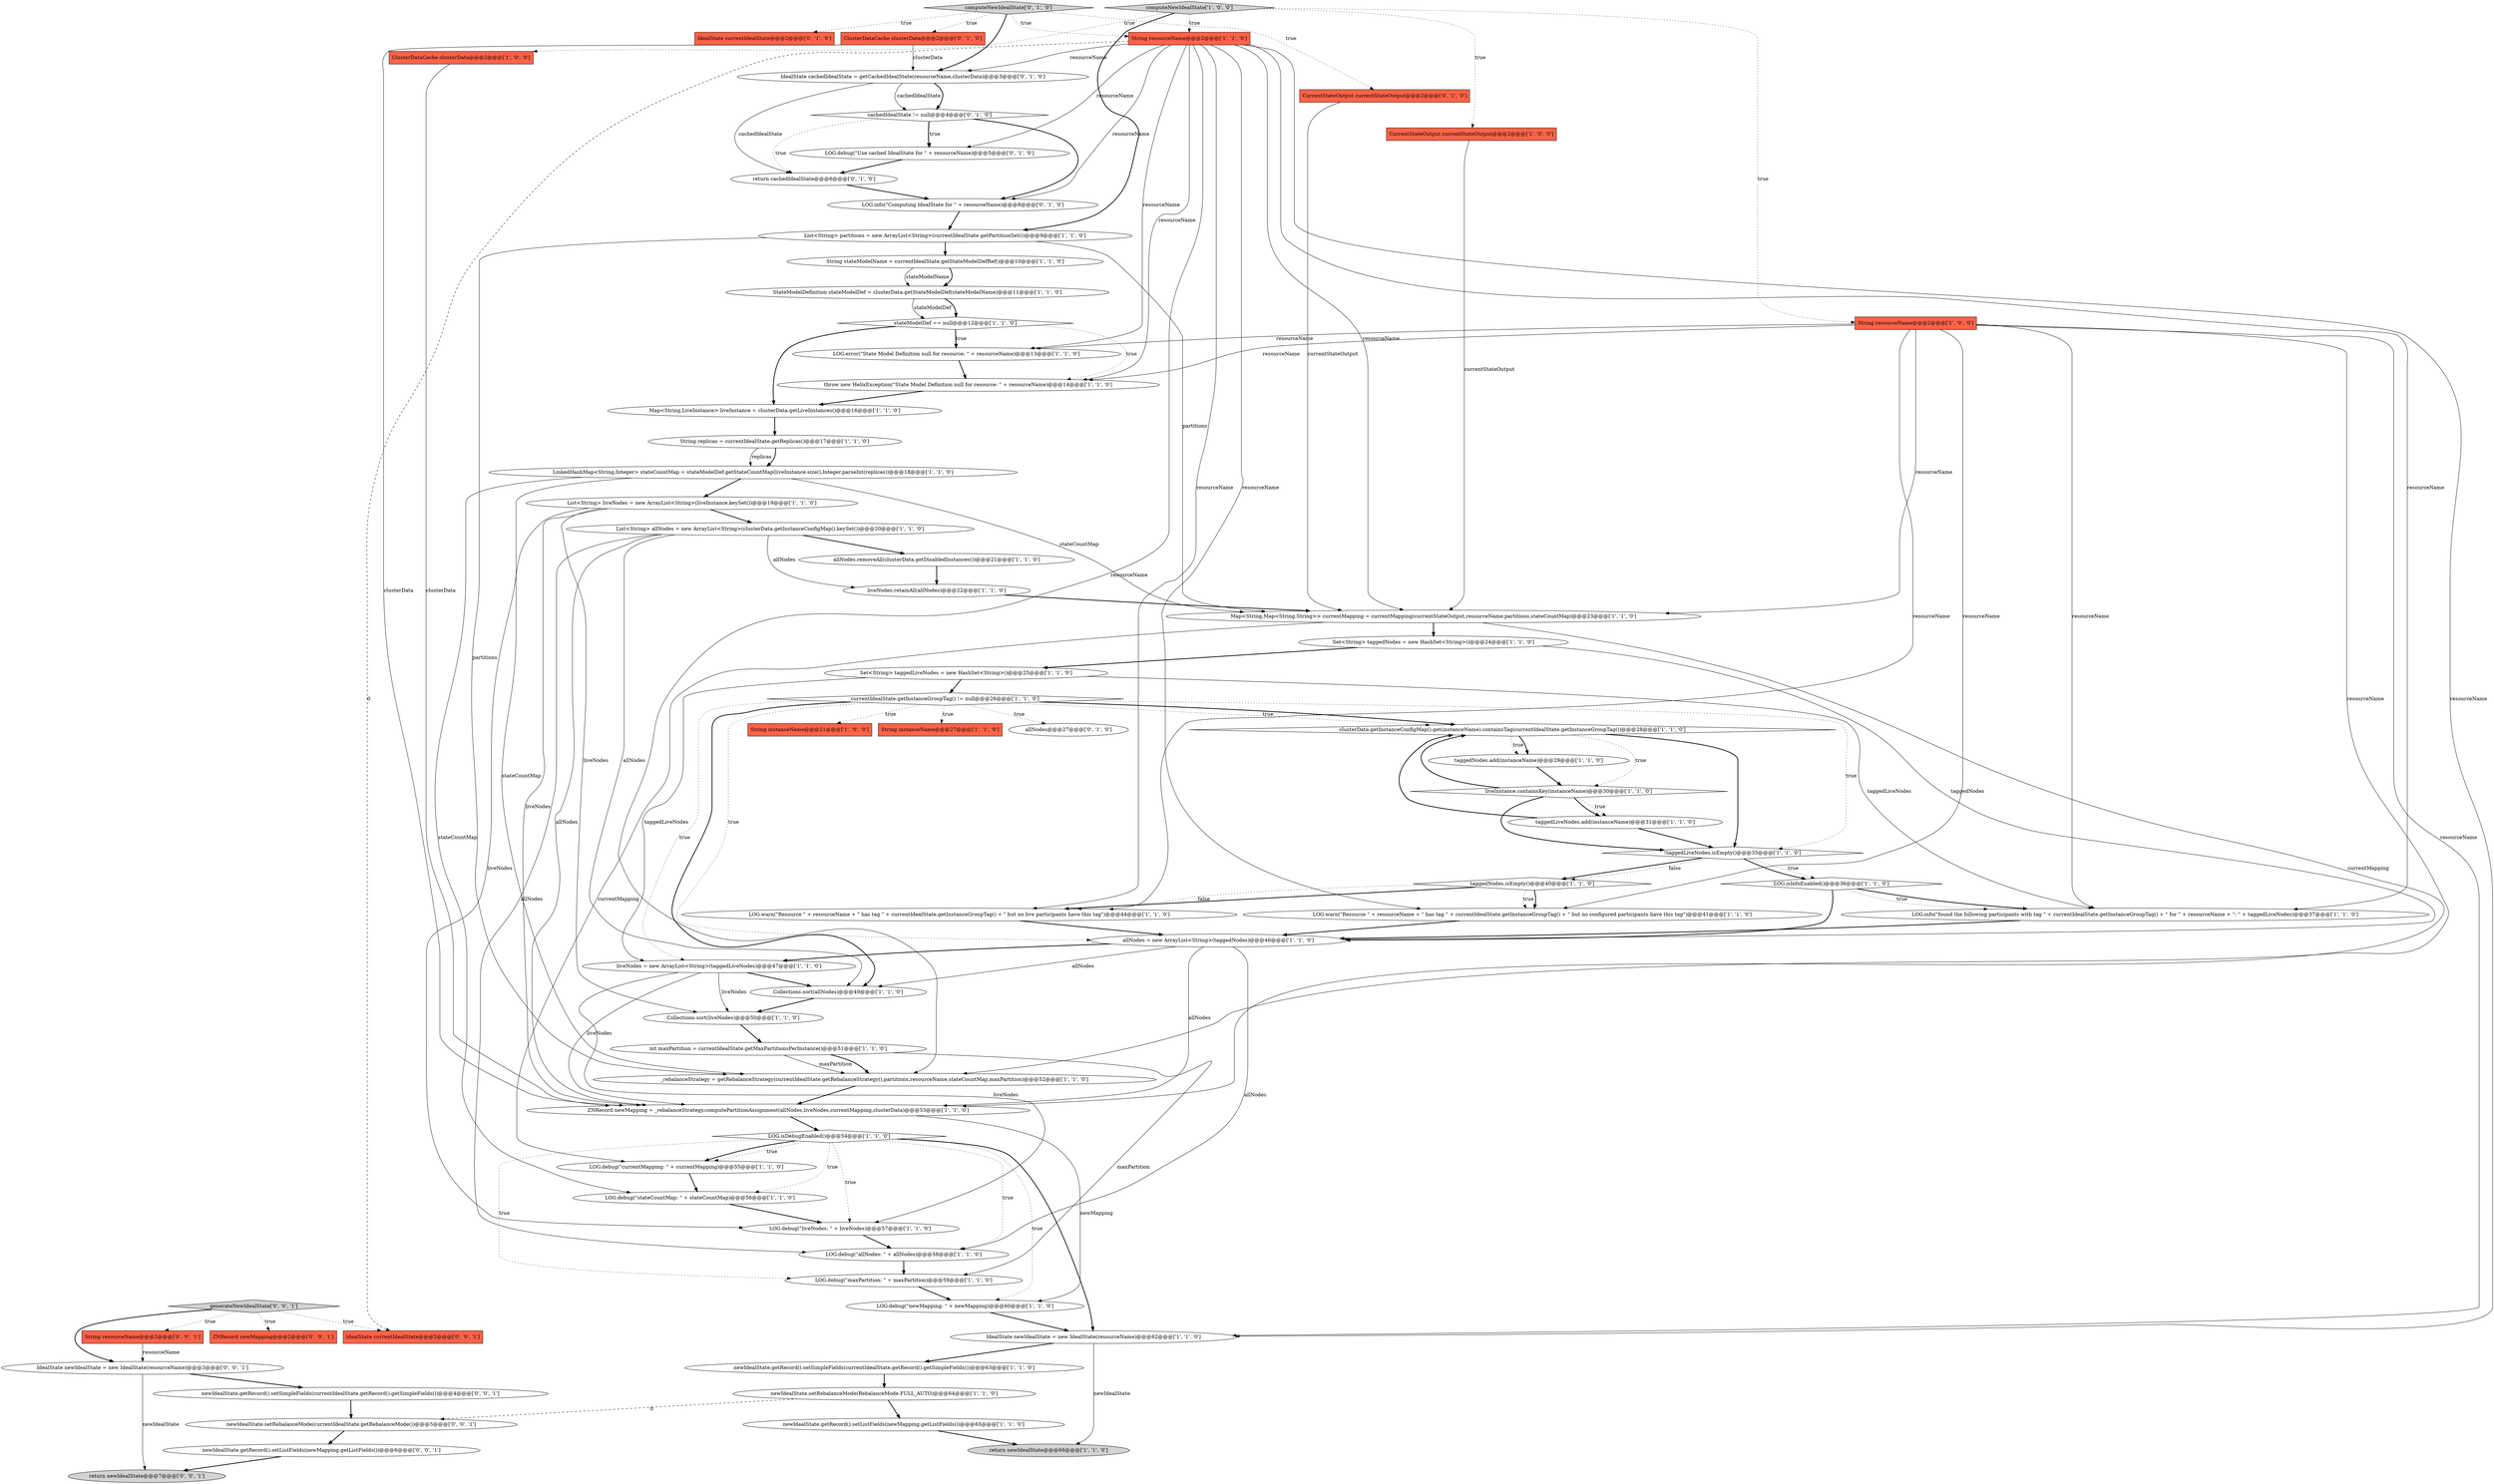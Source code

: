 digraph {
14 [style = filled, label = "ClusterDataCache clusterData@@@2@@@['1', '0', '0']", fillcolor = tomato, shape = box image = "AAA0AAABBB1BBB"];
4 [style = filled, label = "LOG.info(\"found the following participants with tag \" + currentIdealState.getInstanceGroupTag() + \" for \" + resourceName + \": \" + taggedLiveNodes)@@@37@@@['1', '1', '0']", fillcolor = white, shape = ellipse image = "AAA0AAABBB1BBB"];
24 [style = filled, label = "int maxPartition = currentIdealState.getMaxPartitionsPerInstance()@@@51@@@['1', '1', '0']", fillcolor = white, shape = ellipse image = "AAA0AAABBB1BBB"];
10 [style = filled, label = "String resourceName@@@2@@@['1', '0', '0']", fillcolor = tomato, shape = box image = "AAA0AAABBB1BBB"];
63 [style = filled, label = "newIdealState.setRebalanceMode(currentIdealState.getRebalanceMode())@@@5@@@['0', '0', '1']", fillcolor = white, shape = ellipse image = "AAA0AAABBB3BBB"];
8 [style = filled, label = "LOG.debug(\"newMapping: \" + newMapping)@@@60@@@['1', '1', '0']", fillcolor = white, shape = ellipse image = "AAA0AAABBB1BBB"];
43 [style = filled, label = "CurrentStateOutput currentStateOutput@@@2@@@['1', '0', '0']", fillcolor = tomato, shape = box image = "AAA0AAABBB1BBB"];
52 [style = filled, label = "Set<String> taggedNodes = new HashSet<String>()@@@24@@@['1', '1', '0']", fillcolor = white, shape = ellipse image = "AAA0AAABBB1BBB"];
59 [style = filled, label = "LOG.info(\"Computing IdealState for \" + resourceName)@@@8@@@['0', '1', '0']", fillcolor = white, shape = ellipse image = "AAA1AAABBB2BBB"];
12 [style = filled, label = "liveNodes = new ArrayList<String>(taggedLiveNodes)@@@47@@@['1', '1', '0']", fillcolor = white, shape = ellipse image = "AAA0AAABBB1BBB"];
15 [style = filled, label = "Map<String,Map<String,String>> currentMapping = currentMapping(currentStateOutput,resourceName,partitions,stateCountMap)@@@23@@@['1', '1', '0']", fillcolor = white, shape = ellipse image = "AAA0AAABBB1BBB"];
61 [style = filled, label = "computeNewIdealState['0', '1', '0']", fillcolor = lightgray, shape = diamond image = "AAA0AAABBB2BBB"];
50 [style = filled, label = "List<String> allNodes = new ArrayList<String>(clusterData.getInstanceConfigMap().keySet())@@@20@@@['1', '1', '0']", fillcolor = white, shape = ellipse image = "AAA0AAABBB1BBB"];
35 [style = filled, label = "return newIdealState@@@66@@@['1', '1', '0']", fillcolor = lightgray, shape = ellipse image = "AAA0AAABBB1BBB"];
16 [style = filled, label = "allNodes.removeAll(clusterData.getDisabledInstances())@@@21@@@['1', '1', '0']", fillcolor = white, shape = ellipse image = "AAA0AAABBB1BBB"];
28 [style = filled, label = "Set<String> taggedLiveNodes = new HashSet<String>()@@@25@@@['1', '1', '0']", fillcolor = white, shape = ellipse image = "AAA0AAABBB1BBB"];
36 [style = filled, label = "allNodes = new ArrayList<String>(taggedNodes)@@@46@@@['1', '1', '0']", fillcolor = white, shape = ellipse image = "AAA0AAABBB1BBB"];
18 [style = filled, label = "LOG.debug(\"liveNodes: \" + liveNodes)@@@57@@@['1', '1', '0']", fillcolor = white, shape = ellipse image = "AAA0AAABBB1BBB"];
27 [style = filled, label = "LOG.debug(\"stateCountMap: \" + stateCountMap)@@@56@@@['1', '1', '0']", fillcolor = white, shape = ellipse image = "AAA0AAABBB1BBB"];
48 [style = filled, label = "_rebalanceStrategy = getRebalanceStrategy(currentIdealState.getRebalanceStrategy(),partitions,resourceName,stateCountMap,maxPartition)@@@52@@@['1', '1', '0']", fillcolor = white, shape = ellipse image = "AAA0AAABBB1BBB"];
45 [style = filled, label = "LOG.isInfoEnabled()@@@36@@@['1', '1', '0']", fillcolor = white, shape = diamond image = "AAA0AAABBB1BBB"];
49 [style = filled, label = "Collections.sort(liveNodes)@@@50@@@['1', '1', '0']", fillcolor = white, shape = ellipse image = "AAA0AAABBB1BBB"];
51 [style = filled, label = "String replicas = currentIdealState.getReplicas()@@@17@@@['1', '1', '0']", fillcolor = white, shape = ellipse image = "AAA0AAABBB1BBB"];
7 [style = filled, label = "List<String> partitions = new ArrayList<String>(currentIdealState.getPartitionSet())@@@9@@@['1', '1', '0']", fillcolor = white, shape = ellipse image = "AAA0AAABBB1BBB"];
19 [style = filled, label = "newIdealState.getRecord().setListFields(newMapping.getListFields())@@@65@@@['1', '1', '0']", fillcolor = white, shape = ellipse image = "AAA0AAABBB1BBB"];
1 [style = filled, label = "liveInstance.containsKey(instanceName)@@@30@@@['1', '1', '0']", fillcolor = white, shape = diamond image = "AAA0AAABBB1BBB"];
0 [style = filled, label = "IdealState newIdealState = new IdealState(resourceName)@@@62@@@['1', '1', '0']", fillcolor = white, shape = ellipse image = "AAA0AAABBB1BBB"];
62 [style = filled, label = "ClusterDataCache clusterData@@@2@@@['0', '1', '0']", fillcolor = tomato, shape = box image = "AAA0AAABBB2BBB"];
46 [style = filled, label = "throw new HelixException(\"State Model Definition null for resource: \" + resourceName)@@@14@@@['1', '1', '0']", fillcolor = white, shape = ellipse image = "AAA0AAABBB1BBB"];
21 [style = filled, label = "newIdealState.getRecord().setSimpleFields(currentIdealState.getRecord().getSimpleFields())@@@63@@@['1', '1', '0']", fillcolor = white, shape = ellipse image = "AAA0AAABBB1BBB"];
11 [style = filled, label = "String instanceName@@@21@@@['1', '0', '0']", fillcolor = tomato, shape = box image = "AAA0AAABBB1BBB"];
55 [style = filled, label = "IdealState cachedIdealState = getCachedIdealState(resourceName,clusterData)@@@3@@@['0', '1', '0']", fillcolor = white, shape = ellipse image = "AAA1AAABBB2BBB"];
37 [style = filled, label = "liveNodes.retainAll(allNodes)@@@22@@@['1', '1', '0']", fillcolor = white, shape = ellipse image = "AAA0AAABBB1BBB"];
30 [style = filled, label = "taggedLiveNodes.add(instanceName)@@@31@@@['1', '1', '0']", fillcolor = white, shape = ellipse image = "AAA0AAABBB1BBB"];
6 [style = filled, label = "currentIdealState.getInstanceGroupTag() != null@@@26@@@['1', '1', '0']", fillcolor = white, shape = diamond image = "AAA0AAABBB1BBB"];
39 [style = filled, label = "Collections.sort(allNodes)@@@49@@@['1', '1', '0']", fillcolor = white, shape = ellipse image = "AAA0AAABBB1BBB"];
9 [style = filled, label = "LOG.debug(\"maxPartition: \" + maxPartition)@@@59@@@['1', '1', '0']", fillcolor = white, shape = ellipse image = "AAA0AAABBB1BBB"];
64 [style = filled, label = "String resourceName@@@2@@@['0', '0', '1']", fillcolor = tomato, shape = box image = "AAA0AAABBB3BBB"];
66 [style = filled, label = "ZNRecord newMapping@@@2@@@['0', '0', '1']", fillcolor = tomato, shape = box image = "AAA0AAABBB3BBB"];
67 [style = filled, label = "IdealState newIdealState = new IdealState(resourceName)@@@3@@@['0', '0', '1']", fillcolor = white, shape = ellipse image = "AAA0AAABBB3BBB"];
69 [style = filled, label = "newIdealState.getRecord().setListFields(newMapping.getListFields())@@@6@@@['0', '0', '1']", fillcolor = white, shape = ellipse image = "AAA0AAABBB3BBB"];
26 [style = filled, label = "ZNRecord newMapping = _rebalanceStrategy.computePartitionAssignment(allNodes,liveNodes,currentMapping,clusterData)@@@53@@@['1', '1', '0']", fillcolor = white, shape = ellipse image = "AAA0AAABBB1BBB"];
44 [style = filled, label = "String resourceName@@@2@@@['1', '1', '0']", fillcolor = tomato, shape = box image = "AAA0AAABBB1BBB"];
58 [style = filled, label = "return cachedIdealState@@@6@@@['0', '1', '0']", fillcolor = white, shape = ellipse image = "AAA1AAABBB2BBB"];
41 [style = filled, label = "List<String> liveNodes = new ArrayList<String>(liveInstance.keySet())@@@19@@@['1', '1', '0']", fillcolor = white, shape = ellipse image = "AAA0AAABBB1BBB"];
65 [style = filled, label = "return newIdealState@@@7@@@['0', '0', '1']", fillcolor = lightgray, shape = ellipse image = "AAA0AAABBB3BBB"];
38 [style = filled, label = "computeNewIdealState['1', '0', '0']", fillcolor = lightgray, shape = diamond image = "AAA0AAABBB1BBB"];
33 [style = filled, label = "LinkedHashMap<String,Integer> stateCountMap = stateModelDef.getStateCountMap(liveInstance.size(),Integer.parseInt(replicas))@@@18@@@['1', '1', '0']", fillcolor = white, shape = ellipse image = "AAA0AAABBB1BBB"];
70 [style = filled, label = "newIdealState.getRecord().setSimpleFields(currentIdealState.getRecord().getSimpleFields())@@@4@@@['0', '0', '1']", fillcolor = white, shape = ellipse image = "AAA0AAABBB3BBB"];
71 [style = filled, label = "generateNewIdealState['0', '0', '1']", fillcolor = lightgray, shape = diamond image = "AAA0AAABBB3BBB"];
47 [style = filled, label = "Map<String,LiveInstance> liveInstance = clusterData.getLiveInstances()@@@16@@@['1', '1', '0']", fillcolor = white, shape = ellipse image = "AAA0AAABBB1BBB"];
5 [style = filled, label = "LOG.isDebugEnabled()@@@54@@@['1', '1', '0']", fillcolor = white, shape = diamond image = "AAA0AAABBB1BBB"];
13 [style = filled, label = "String instanceName@@@27@@@['1', '1', '0']", fillcolor = tomato, shape = box image = "AAA0AAABBB1BBB"];
57 [style = filled, label = "allNodes@@@27@@@['0', '1', '0']", fillcolor = white, shape = ellipse image = "AAA0AAABBB2BBB"];
32 [style = filled, label = "LOG.warn(\"Resource \" + resourceName + \" has tag \" + currentIdealState.getInstanceGroupTag() + \" but no configured participants have this tag\")@@@41@@@['1', '1', '0']", fillcolor = white, shape = ellipse image = "AAA0AAABBB1BBB"];
40 [style = filled, label = "clusterData.getInstanceConfigMap().get(instanceName).containsTag(currentIdealState.getInstanceGroupTag())@@@28@@@['1', '1', '0']", fillcolor = white, shape = diamond image = "AAA0AAABBB1BBB"];
25 [style = filled, label = "newIdealState.setRebalanceMode(RebalanceMode.FULL_AUTO)@@@64@@@['1', '1', '0']", fillcolor = white, shape = ellipse image = "AAA0AAABBB1BBB"];
31 [style = filled, label = "LOG.error(\"State Model Definition null for resource: \" + resourceName)@@@13@@@['1', '1', '0']", fillcolor = white, shape = ellipse image = "AAA0AAABBB1BBB"];
17 [style = filled, label = "taggedNodes.isEmpty()@@@40@@@['1', '1', '0']", fillcolor = white, shape = diamond image = "AAA0AAABBB1BBB"];
68 [style = filled, label = "IdealState currentIdealState@@@2@@@['0', '0', '1']", fillcolor = tomato, shape = box image = "AAA0AAABBB3BBB"];
42 [style = filled, label = "taggedNodes.add(instanceName)@@@29@@@['1', '1', '0']", fillcolor = white, shape = ellipse image = "AAA0AAABBB1BBB"];
54 [style = filled, label = "cachedIdealState != null@@@4@@@['0', '1', '0']", fillcolor = white, shape = diamond image = "AAA1AAABBB2BBB"];
34 [style = filled, label = "stateModelDef == null@@@12@@@['1', '1', '0']", fillcolor = white, shape = diamond image = "AAA0AAABBB1BBB"];
53 [style = filled, label = "CurrentStateOutput currentStateOutput@@@2@@@['0', '1', '0']", fillcolor = tomato, shape = box image = "AAA0AAABBB2BBB"];
56 [style = filled, label = "LOG.debug(\"Use cached IdealState for \" + resourceName)@@@5@@@['0', '1', '0']", fillcolor = white, shape = ellipse image = "AAA1AAABBB2BBB"];
2 [style = filled, label = "StateModelDefinition stateModelDef = clusterData.getStateModelDef(stateModelName)@@@11@@@['1', '1', '0']", fillcolor = white, shape = ellipse image = "AAA0AAABBB1BBB"];
3 [style = filled, label = "LOG.debug(\"currentMapping: \" + currentMapping)@@@55@@@['1', '1', '0']", fillcolor = white, shape = ellipse image = "AAA0AAABBB1BBB"];
29 [style = filled, label = "LOG.debug(\"allNodes: \" + allNodes)@@@58@@@['1', '1', '0']", fillcolor = white, shape = ellipse image = "AAA0AAABBB1BBB"];
23 [style = filled, label = "!taggedLiveNodes.isEmpty()@@@35@@@['1', '1', '0']", fillcolor = white, shape = diamond image = "AAA0AAABBB1BBB"];
60 [style = filled, label = "IdealState currentIdealState@@@2@@@['0', '1', '0']", fillcolor = tomato, shape = box image = "AAA0AAABBB2BBB"];
20 [style = filled, label = "String stateModelName = currentIdealState.getStateModelDefRef()@@@10@@@['1', '1', '0']", fillcolor = white, shape = ellipse image = "AAA0AAABBB1BBB"];
22 [style = filled, label = "LOG.warn(\"Resource \" + resourceName + \" has tag \" + currentIdealState.getInstanceGroupTag() + \" but no live participants have this tag\")@@@44@@@['1', '1', '0']", fillcolor = white, shape = ellipse image = "AAA0AAABBB1BBB"];
44->68 [style = dashed, label="0"];
5->8 [style = dotted, label="true"];
6->23 [style = dotted, label="true"];
25->63 [style = dashed, label="0"];
46->47 [style = bold, label=""];
40->42 [style = dotted, label="true"];
71->64 [style = dotted, label="true"];
5->18 [style = dotted, label="true"];
52->36 [style = solid, label="taggedNodes"];
71->67 [style = bold, label=""];
56->58 [style = bold, label=""];
5->3 [style = dotted, label="true"];
25->19 [style = bold, label=""];
61->44 [style = dotted, label="true"];
42->1 [style = bold, label=""];
10->32 [style = solid, label="resourceName"];
44->48 [style = solid, label="resourceName"];
44->59 [style = solid, label="resourceName"];
2->34 [style = bold, label=""];
54->56 [style = bold, label=""];
69->65 [style = bold, label=""];
50->39 [style = solid, label="allNodes"];
36->29 [style = solid, label="allNodes"];
44->0 [style = solid, label="resourceName"];
1->23 [style = bold, label=""];
6->39 [style = bold, label=""];
44->31 [style = solid, label="resourceName"];
47->51 [style = bold, label=""];
64->67 [style = solid, label="resourceName"];
41->26 [style = solid, label="liveNodes"];
21->25 [style = bold, label=""];
28->6 [style = bold, label=""];
23->45 [style = dotted, label="true"];
61->53 [style = dotted, label="true"];
41->18 [style = solid, label="liveNodes"];
0->21 [style = bold, label=""];
1->30 [style = bold, label=""];
50->16 [style = bold, label=""];
10->22 [style = solid, label="resourceName"];
17->22 [style = bold, label=""];
20->2 [style = bold, label=""];
4->36 [style = bold, label=""];
58->59 [style = bold, label=""];
6->11 [style = dotted, label="true"];
43->15 [style = solid, label="currentStateOutput"];
12->39 [style = bold, label=""];
2->34 [style = solid, label="stateModelDef"];
61->62 [style = dotted, label="true"];
12->18 [style = solid, label="liveNodes"];
6->40 [style = dotted, label="true"];
6->36 [style = dotted, label="true"];
5->9 [style = dotted, label="true"];
51->33 [style = bold, label=""];
34->46 [style = dotted, label="true"];
70->63 [style = bold, label=""];
59->7 [style = bold, label=""];
28->12 [style = solid, label="taggedLiveNodes"];
7->20 [style = bold, label=""];
10->46 [style = solid, label="resourceName"];
36->39 [style = solid, label="allNodes"];
41->49 [style = solid, label="liveNodes"];
10->15 [style = solid, label="resourceName"];
17->32 [style = bold, label=""];
62->55 [style = solid, label="clusterData"];
38->7 [style = bold, label=""];
28->4 [style = solid, label="taggedLiveNodes"];
71->66 [style = dotted, label="true"];
20->2 [style = solid, label="stateModelName"];
1->40 [style = bold, label=""];
30->23 [style = bold, label=""];
22->36 [style = bold, label=""];
38->44 [style = dotted, label="true"];
44->15 [style = solid, label="resourceName"];
6->57 [style = dotted, label="true"];
0->35 [style = solid, label="newIdealState"];
6->12 [style = dotted, label="true"];
36->12 [style = bold, label=""];
15->26 [style = solid, label="currentMapping"];
26->8 [style = solid, label="newMapping"];
55->54 [style = solid, label="cachedIdealState"];
18->29 [style = bold, label=""];
45->4 [style = bold, label=""];
19->35 [style = bold, label=""];
36->26 [style = solid, label="allNodes"];
15->3 [style = solid, label="currentMapping"];
38->14 [style = dotted, label="true"];
50->26 [style = solid, label="allNodes"];
61->60 [style = dotted, label="true"];
54->56 [style = dotted, label="true"];
40->42 [style = bold, label=""];
39->49 [style = bold, label=""];
51->33 [style = solid, label="replicas"];
23->45 [style = bold, label=""];
10->4 [style = solid, label="resourceName"];
8->0 [style = bold, label=""];
40->23 [style = bold, label=""];
67->65 [style = solid, label="newIdealState"];
16->37 [style = bold, label=""];
44->22 [style = solid, label="resourceName"];
7->48 [style = solid, label="partitions"];
54->59 [style = bold, label=""];
17->22 [style = dotted, label="false"];
55->58 [style = solid, label="cachedIdealState"];
5->27 [style = dotted, label="true"];
3->27 [style = bold, label=""];
33->41 [style = bold, label=""];
6->13 [style = dotted, label="true"];
33->48 [style = solid, label="stateCountMap"];
44->4 [style = solid, label="resourceName"];
31->46 [style = bold, label=""];
71->68 [style = dotted, label="true"];
34->31 [style = bold, label=""];
50->29 [style = solid, label="allNodes"];
33->27 [style = solid, label="stateCountMap"];
24->48 [style = solid, label="maxPartition"];
44->46 [style = solid, label="resourceName"];
53->15 [style = solid, label="currentStateOutput"];
61->55 [style = bold, label=""];
10->0 [style = solid, label="resourceName"];
38->43 [style = dotted, label="true"];
50->37 [style = solid, label="allNodes"];
7->15 [style = solid, label="partitions"];
37->15 [style = bold, label=""];
5->3 [style = bold, label=""];
10->48 [style = solid, label="resourceName"];
23->17 [style = bold, label=""];
38->10 [style = dotted, label="true"];
67->70 [style = bold, label=""];
29->9 [style = bold, label=""];
15->52 [style = bold, label=""];
24->48 [style = bold, label=""];
23->17 [style = dotted, label="false"];
34->47 [style = bold, label=""];
40->1 [style = dotted, label="true"];
49->24 [style = bold, label=""];
41->50 [style = bold, label=""];
14->26 [style = solid, label="clusterData"];
24->9 [style = solid, label="maxPartition"];
33->15 [style = solid, label="stateCountMap"];
44->32 [style = solid, label="resourceName"];
44->55 [style = solid, label="resourceName"];
17->32 [style = dotted, label="true"];
12->26 [style = solid, label="liveNodes"];
10->31 [style = solid, label="resourceName"];
62->26 [style = solid, label="clusterData"];
32->36 [style = bold, label=""];
45->36 [style = bold, label=""];
63->69 [style = bold, label=""];
1->30 [style = dotted, label="true"];
48->26 [style = bold, label=""];
5->0 [style = bold, label=""];
26->5 [style = bold, label=""];
12->49 [style = solid, label="liveNodes"];
34->31 [style = dotted, label="true"];
27->18 [style = bold, label=""];
30->40 [style = bold, label=""];
45->4 [style = dotted, label="true"];
52->28 [style = bold, label=""];
9->8 [style = bold, label=""];
5->29 [style = dotted, label="true"];
44->56 [style = solid, label="resourceName"];
55->54 [style = bold, label=""];
6->40 [style = bold, label=""];
54->58 [style = dotted, label="true"];
}

